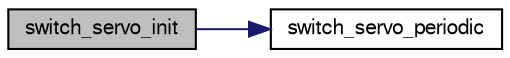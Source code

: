 digraph "switch_servo_init"
{
  edge [fontname="FreeSans",fontsize="10",labelfontname="FreeSans",labelfontsize="10"];
  node [fontname="FreeSans",fontsize="10",shape=record];
  rankdir="LR";
  Node1 [label="switch_servo_init",height=0.2,width=0.4,color="black", fillcolor="grey75", style="filled", fontcolor="black"];
  Node1 -> Node2 [color="midnightblue",fontsize="10",style="solid",fontname="FreeSans"];
  Node2 [label="switch_servo_periodic",height=0.2,width=0.4,color="black", fillcolor="white", style="filled",URL="$switch__servo_8c.html#a78165adef25ba74a594f9872215e3600"];
}
